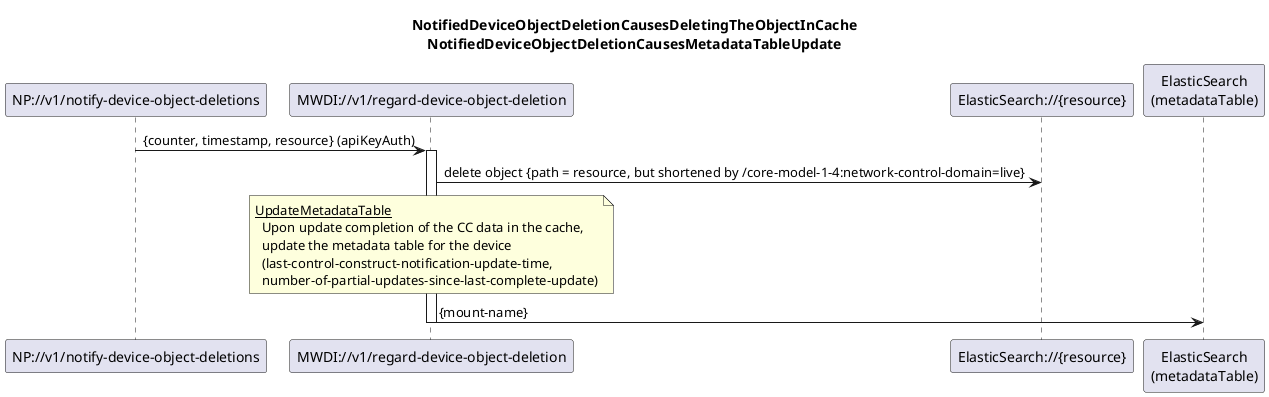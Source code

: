 @startuml -1026_NotificationBasedObjectDeletion
skinparam responseMessageBelowArrow true

title 
  NotifiedDeviceObjectDeletionCausesDeletingTheObjectInCache
  NotifiedDeviceObjectDeletionCausesMetadataTableUpdate
end title

participant "NP://v1/notify-device-object-deletions" as subscription
participant "MWDI://v1/regard-device-object-deletion" as regardObjectDeletion
participant "ElasticSearch://{resource}" as es
participant "ElasticSearch\n(metadataTable)" as mtab

subscription -> regardObjectDeletion: {counter, timestamp, resource} (apiKeyAuth)

activate regardObjectDeletion

regardObjectDeletion -> es: delete object {path = resource, but shortened by /core-model-1-4:network-control-domain=live}

note over regardObjectDeletion
  <u>UpdateMetadataTable</u>
    Upon update completion of the CC data in the cache,
    update the metadata table for the device
    (last-control-construct-notification-update-time,
    number-of-partial-updates-since-last-complete-update)
end note
regardObjectDeletion -> mtab: {mount-name}

deactivate regardObjectDeletion

@enduml